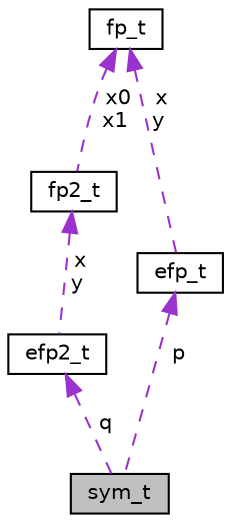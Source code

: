 digraph "sym_t"
{
 // LATEX_PDF_SIZE
  edge [fontname="Helvetica",fontsize="10",labelfontname="Helvetica",labelfontsize="10"];
  node [fontname="Helvetica",fontsize="10",shape=record];
  Node1 [label="sym_t",height=0.2,width=0.4,color="black", fillcolor="grey75", style="filled", fontcolor="black",tooltip=" "];
  Node2 -> Node1 [dir="back",color="darkorchid3",fontsize="10",style="dashed",label=" q" ,fontname="Helvetica"];
  Node2 [label="efp2_t",height=0.2,width=0.4,color="black", fillcolor="white", style="filled",URL="$structefp2__t.html",tooltip=" "];
  Node3 -> Node2 [dir="back",color="darkorchid3",fontsize="10",style="dashed",label=" x\ny" ,fontname="Helvetica"];
  Node3 [label="fp2_t",height=0.2,width=0.4,color="black", fillcolor="white", style="filled",URL="$structfp2__t.html",tooltip=" "];
  Node4 -> Node3 [dir="back",color="darkorchid3",fontsize="10",style="dashed",label=" x0\nx1" ,fontname="Helvetica"];
  Node4 [label="fp_t",height=0.2,width=0.4,color="black", fillcolor="white", style="filled",URL="$structfp__t.html",tooltip=" "];
  Node5 -> Node1 [dir="back",color="darkorchid3",fontsize="10",style="dashed",label=" p" ,fontname="Helvetica"];
  Node5 [label="efp_t",height=0.2,width=0.4,color="black", fillcolor="white", style="filled",URL="$structefp__t.html",tooltip=" "];
  Node4 -> Node5 [dir="back",color="darkorchid3",fontsize="10",style="dashed",label=" x\ny" ,fontname="Helvetica"];
}
